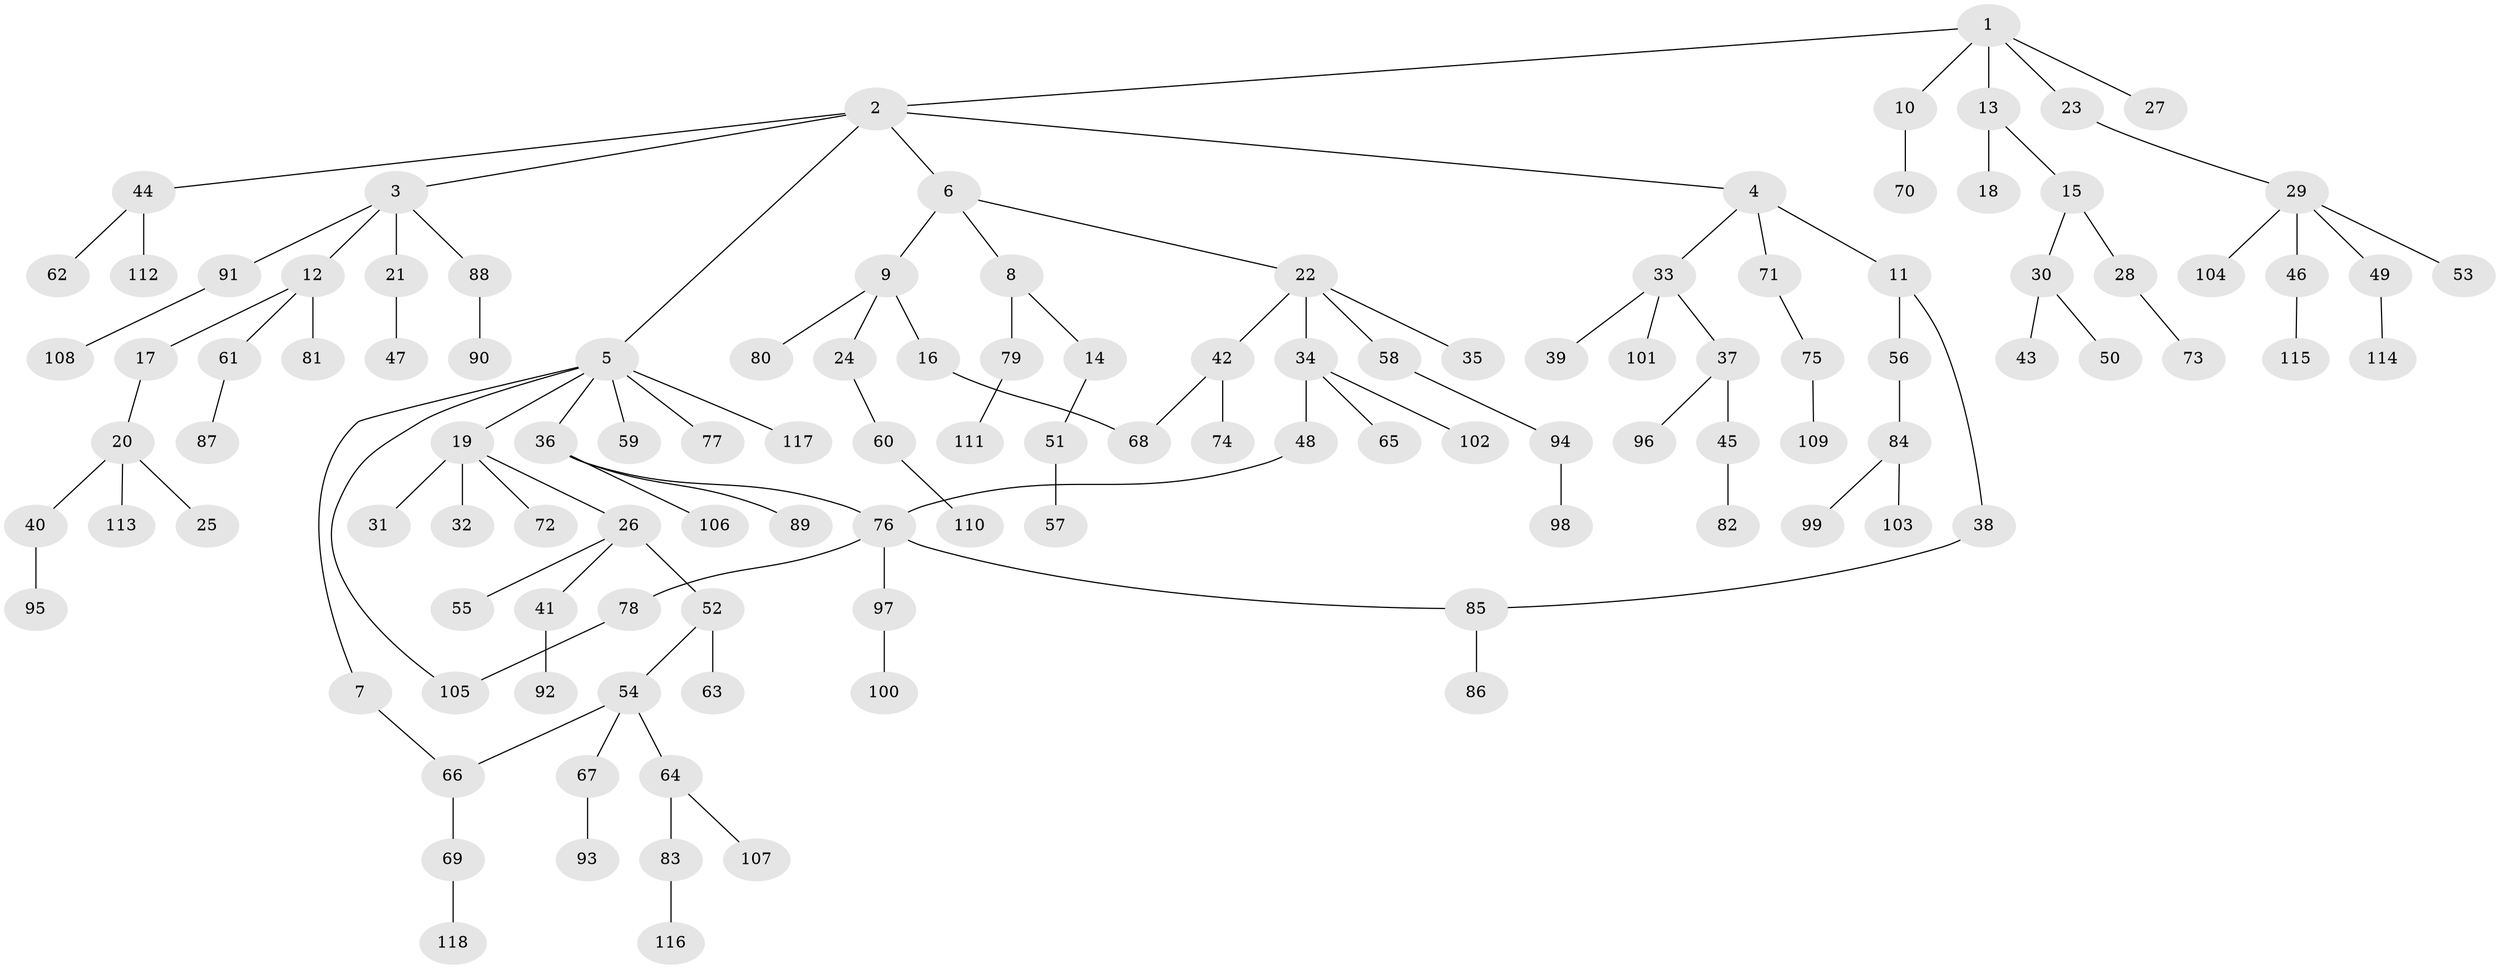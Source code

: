 // Generated by graph-tools (version 1.1) at 2025/10/02/27/25 16:10:55]
// undirected, 118 vertices, 122 edges
graph export_dot {
graph [start="1"]
  node [color=gray90,style=filled];
  1;
  2;
  3;
  4;
  5;
  6;
  7;
  8;
  9;
  10;
  11;
  12;
  13;
  14;
  15;
  16;
  17;
  18;
  19;
  20;
  21;
  22;
  23;
  24;
  25;
  26;
  27;
  28;
  29;
  30;
  31;
  32;
  33;
  34;
  35;
  36;
  37;
  38;
  39;
  40;
  41;
  42;
  43;
  44;
  45;
  46;
  47;
  48;
  49;
  50;
  51;
  52;
  53;
  54;
  55;
  56;
  57;
  58;
  59;
  60;
  61;
  62;
  63;
  64;
  65;
  66;
  67;
  68;
  69;
  70;
  71;
  72;
  73;
  74;
  75;
  76;
  77;
  78;
  79;
  80;
  81;
  82;
  83;
  84;
  85;
  86;
  87;
  88;
  89;
  90;
  91;
  92;
  93;
  94;
  95;
  96;
  97;
  98;
  99;
  100;
  101;
  102;
  103;
  104;
  105;
  106;
  107;
  108;
  109;
  110;
  111;
  112;
  113;
  114;
  115;
  116;
  117;
  118;
  1 -- 2;
  1 -- 10;
  1 -- 13;
  1 -- 23;
  1 -- 27;
  2 -- 3;
  2 -- 4;
  2 -- 5;
  2 -- 6;
  2 -- 44;
  3 -- 12;
  3 -- 21;
  3 -- 88;
  3 -- 91;
  4 -- 11;
  4 -- 33;
  4 -- 71;
  5 -- 7;
  5 -- 19;
  5 -- 36;
  5 -- 59;
  5 -- 77;
  5 -- 105;
  5 -- 117;
  6 -- 8;
  6 -- 9;
  6 -- 22;
  7 -- 66;
  8 -- 14;
  8 -- 79;
  9 -- 16;
  9 -- 24;
  9 -- 80;
  10 -- 70;
  11 -- 38;
  11 -- 56;
  12 -- 17;
  12 -- 61;
  12 -- 81;
  13 -- 15;
  13 -- 18;
  14 -- 51;
  15 -- 28;
  15 -- 30;
  16 -- 68;
  17 -- 20;
  19 -- 26;
  19 -- 31;
  19 -- 32;
  19 -- 72;
  20 -- 25;
  20 -- 40;
  20 -- 113;
  21 -- 47;
  22 -- 34;
  22 -- 35;
  22 -- 42;
  22 -- 58;
  23 -- 29;
  24 -- 60;
  26 -- 41;
  26 -- 52;
  26 -- 55;
  28 -- 73;
  29 -- 46;
  29 -- 49;
  29 -- 53;
  29 -- 104;
  30 -- 43;
  30 -- 50;
  33 -- 37;
  33 -- 39;
  33 -- 101;
  34 -- 48;
  34 -- 65;
  34 -- 102;
  36 -- 76;
  36 -- 89;
  36 -- 106;
  37 -- 45;
  37 -- 96;
  38 -- 85;
  40 -- 95;
  41 -- 92;
  42 -- 74;
  42 -- 68;
  44 -- 62;
  44 -- 112;
  45 -- 82;
  46 -- 115;
  48 -- 76;
  49 -- 114;
  51 -- 57;
  52 -- 54;
  52 -- 63;
  54 -- 64;
  54 -- 67;
  54 -- 66;
  56 -- 84;
  58 -- 94;
  60 -- 110;
  61 -- 87;
  64 -- 83;
  64 -- 107;
  66 -- 69;
  67 -- 93;
  69 -- 118;
  71 -- 75;
  75 -- 109;
  76 -- 78;
  76 -- 85;
  76 -- 97;
  78 -- 105;
  79 -- 111;
  83 -- 116;
  84 -- 99;
  84 -- 103;
  85 -- 86;
  88 -- 90;
  91 -- 108;
  94 -- 98;
  97 -- 100;
}

